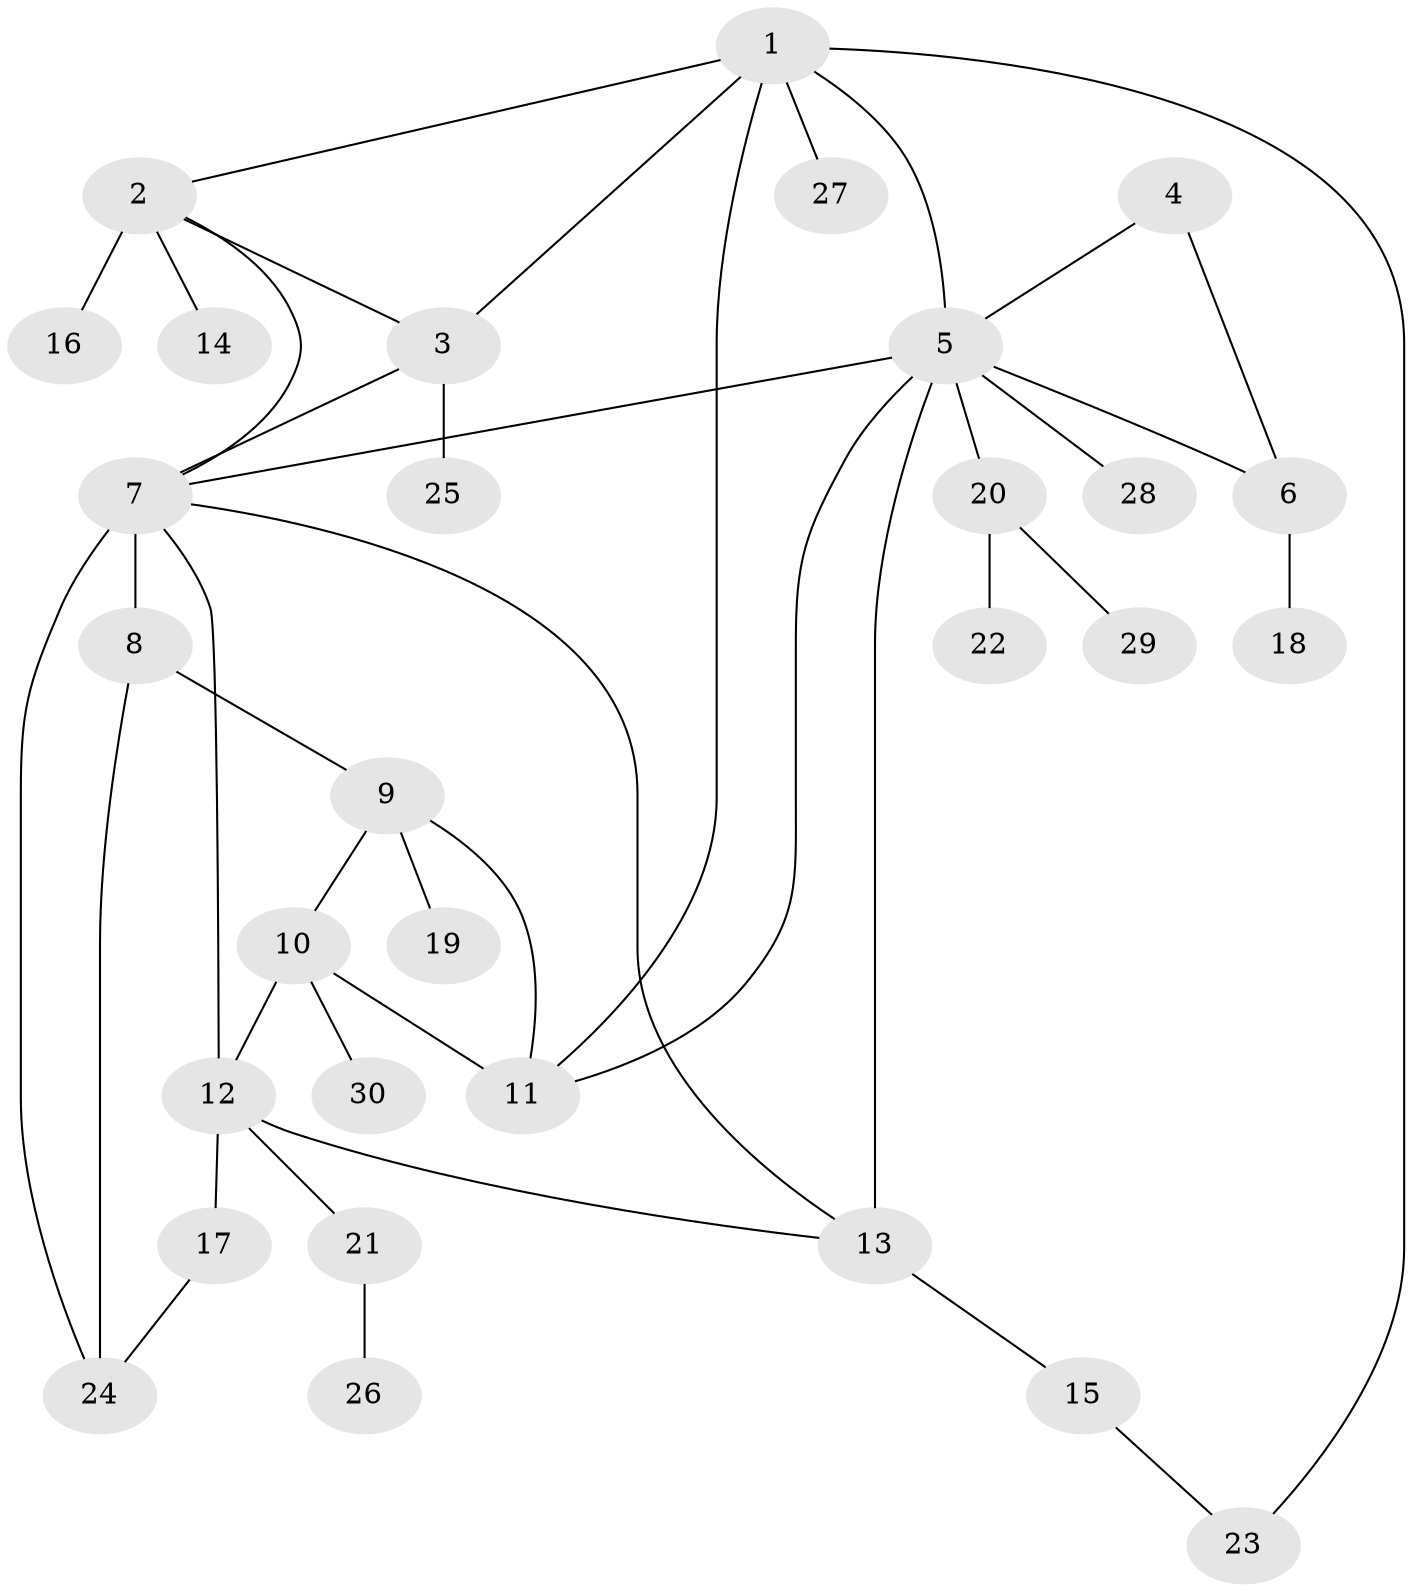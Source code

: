 // original degree distribution, {7: 0.016666666666666666, 9: 0.016666666666666666, 5: 0.08333333333333333, 3: 0.11666666666666667, 10: 0.016666666666666666, 12: 0.016666666666666666, 4: 0.05, 6: 0.016666666666666666, 2: 0.1, 1: 0.5666666666666667}
// Generated by graph-tools (version 1.1) at 2025/37/03/09/25 02:37:45]
// undirected, 30 vertices, 42 edges
graph export_dot {
graph [start="1"]
  node [color=gray90,style=filled];
  1;
  2;
  3;
  4;
  5;
  6;
  7;
  8;
  9;
  10;
  11;
  12;
  13;
  14;
  15;
  16;
  17;
  18;
  19;
  20;
  21;
  22;
  23;
  24;
  25;
  26;
  27;
  28;
  29;
  30;
  1 -- 2 [weight=1.0];
  1 -- 3 [weight=1.0];
  1 -- 5 [weight=1.0];
  1 -- 11 [weight=1.0];
  1 -- 23 [weight=1.0];
  1 -- 27 [weight=1.0];
  2 -- 3 [weight=1.0];
  2 -- 7 [weight=1.0];
  2 -- 14 [weight=1.0];
  2 -- 16 [weight=4.0];
  3 -- 7 [weight=1.0];
  3 -- 25 [weight=1.0];
  4 -- 5 [weight=1.0];
  4 -- 6 [weight=1.0];
  5 -- 6 [weight=1.0];
  5 -- 7 [weight=1.0];
  5 -- 11 [weight=1.0];
  5 -- 13 [weight=2.0];
  5 -- 20 [weight=1.0];
  5 -- 28 [weight=1.0];
  6 -- 18 [weight=1.0];
  7 -- 8 [weight=9.0];
  7 -- 12 [weight=1.0];
  7 -- 13 [weight=1.0];
  7 -- 24 [weight=1.0];
  8 -- 9 [weight=1.0];
  8 -- 24 [weight=1.0];
  9 -- 10 [weight=1.0];
  9 -- 11 [weight=1.0];
  9 -- 19 [weight=1.0];
  10 -- 11 [weight=1.0];
  10 -- 12 [weight=1.0];
  10 -- 30 [weight=1.0];
  12 -- 13 [weight=1.0];
  12 -- 17 [weight=1.0];
  12 -- 21 [weight=1.0];
  13 -- 15 [weight=1.0];
  15 -- 23 [weight=1.0];
  17 -- 24 [weight=1.0];
  20 -- 22 [weight=1.0];
  20 -- 29 [weight=1.0];
  21 -- 26 [weight=1.0];
}
